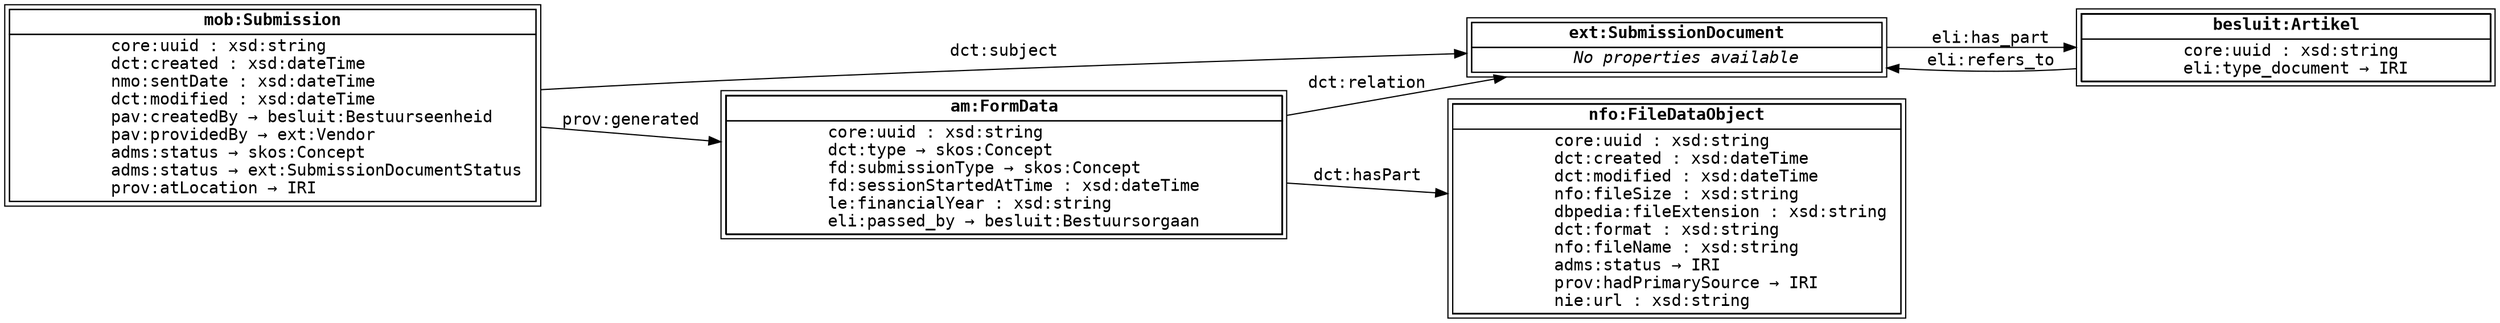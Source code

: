 digraph SubmissionData {
  node [shape="box", peripheries=2, margin=0, fontname="Monospace"];
  edge [fontname="Monospace"]
  rankdir="LR"

  Submission [label=<
    <table border="0" cellspacing="0" cellborder="1">
      <tr>
        <td><b>mob:Submission</b></td>
      </tr>
      <tr>
        <td balign="left">
          core:uuid : xsd:string <br/>
          dct:created : xsd:dateTime <br/>
          nmo:sentDate : xsd:dateTime <br/>
          dct:modified : xsd:dateTime <br/>
          pav:createdBy → besluit:Bestuurseenheid <br/>
          pav:providedBy → ext:Vendor <br/>
          adms:status → skos:Concept <br/>
          adms:status → ext:SubmissionDocumentStatus <br/>
          prov:atLocation → IRI
        </td>
      </tr>
    </table>
  >];

  SubmissionDocument [label=<
    <table border="0" cellspacing="0" cellborder="1">
      <tr>
        <td><b>ext:SubmissionDocument</b></td>
      </tr>
      <tr>
        <td>
          <i>No properties available</i>
        </td>
      </tr>
    </table>
  >];

  Artikel [label=<
    <table border="0" cellspacing="0" cellborder="1">
      <tr>
        <td><b>besluit:Artikel</b></td>
      </tr>
      <tr>
        <td balign="left">
          core:uuid : xsd:string <br/>
          eli:type_document → IRI
        </td>
      </tr>
    </table>
  >];

  FormData [label=<
    <table border="0" cellspacing="0" cellborder="1">
      <tr>
        <td><b>am:FormData</b></td>
      </tr>
      <tr>
        <td balign="left">
          core:uuid : xsd:string <br/>
          dct:type → skos:Concept <br/>
          fd:submissionType → skos:Concept <br/>
          fd:sessionStartedAtTime : xsd:dateTime <br/>
          le:financialYear : xsd:string <br/>
          eli:passed_by → besluit:Bestuursorgaan
        </td>
      </tr>
    </table>
  >];

  File [label=<
    <table border="0" cellspacing="0" cellborder="1">
      <tr>
        <td><b>nfo:FileDataObject</b></td>
      </tr>
      <tr>
        <td balign="left">
          core:uuid : xsd:string <br/>
          dct:created : xsd:dateTime <br/>
          dct:modified : xsd:dateTime <br/>
          nfo:fileSize : xsd:string <br/>
          dbpedia:fileExtension : xsd:string <br/>
          dct:format : xsd:string <br/>
          nfo:fileName : xsd:string <br/>
          adms:status → IRI <br/>
          prov:hadPrimarySource → IRI <br/>
          nie:url : xsd:string
        </td>
      </tr>
    </table>
  >];

  Submission -> SubmissionDocument [label="dct:subject"];
  Submission -> FormData [label="prov:generated"];
  SubmissionDocument -> Artikel [label="eli:has_part"];
  Artikel -> SubmissionDocument [label="eli:refers_to"];
  FormData -> File [label="dct:hasPart"];
  FormData -> SubmissionDocument [label="dct:relation"];
}
